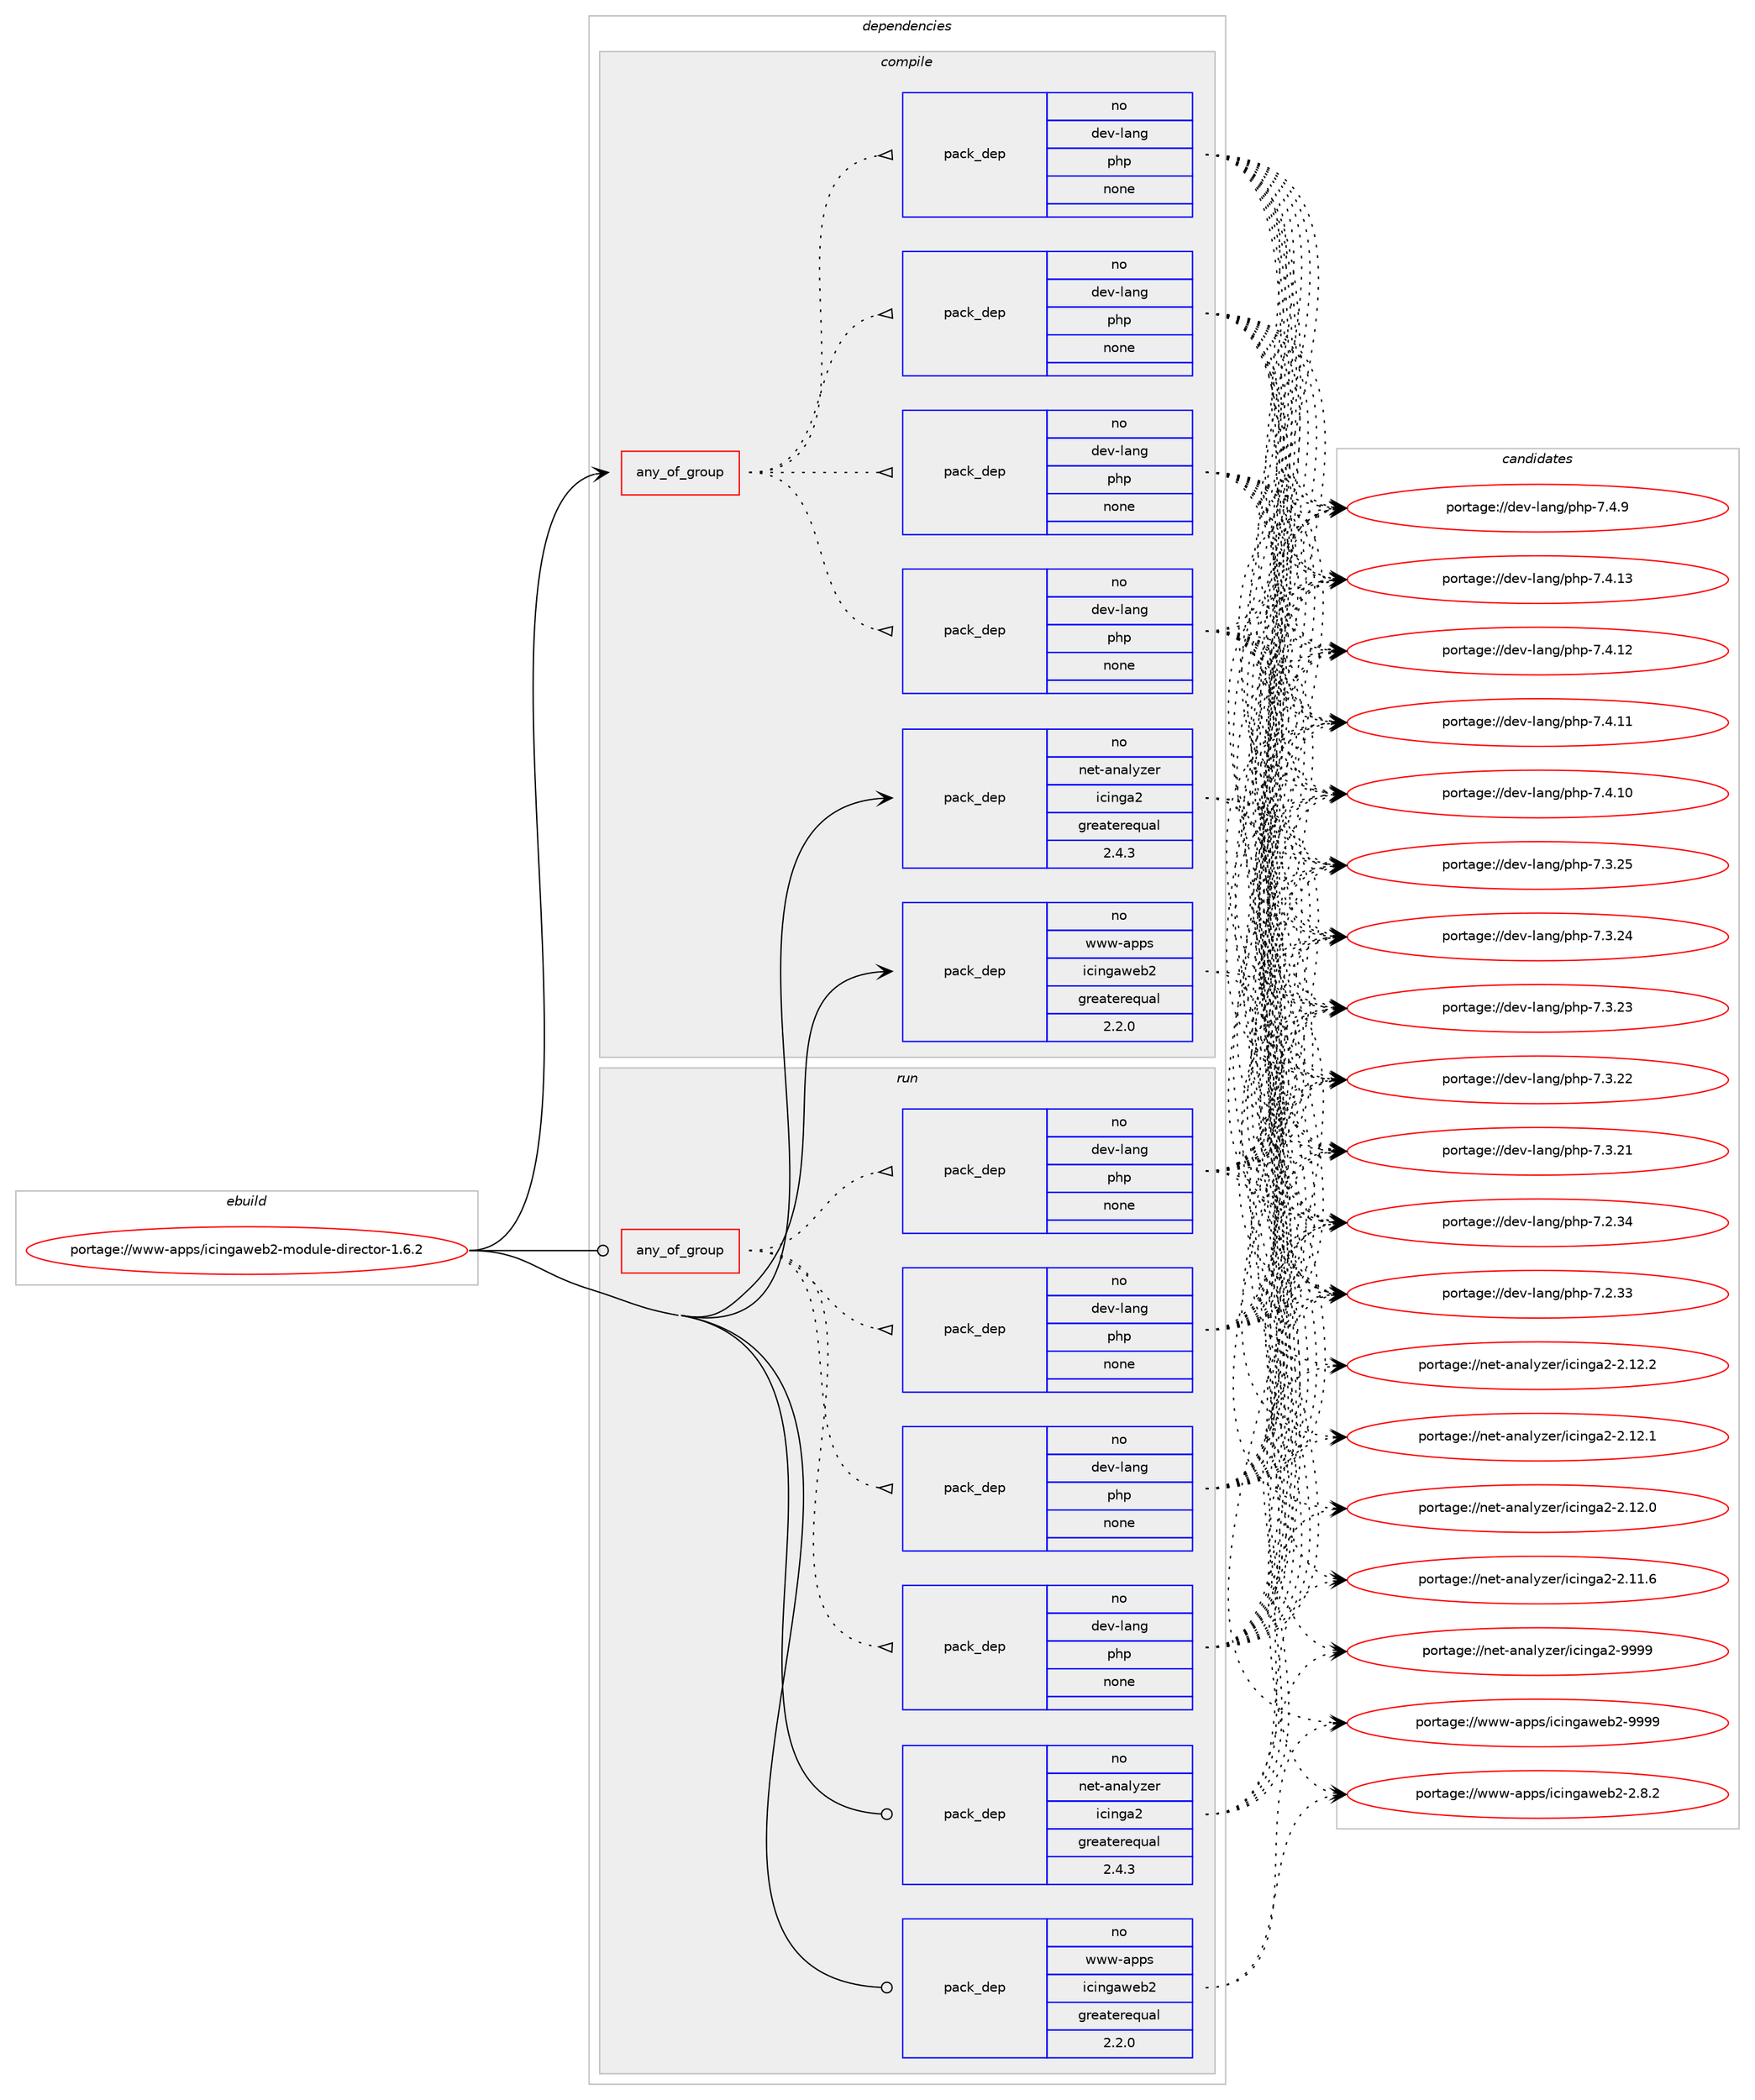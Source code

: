 digraph prolog {

# *************
# Graph options
# *************

newrank=true;
concentrate=true;
compound=true;
graph [rankdir=LR,fontname=Helvetica,fontsize=10,ranksep=1.5];#, ranksep=2.5, nodesep=0.2];
edge  [arrowhead=vee];
node  [fontname=Helvetica,fontsize=10];

# **********
# The ebuild
# **********

subgraph cluster_leftcol {
color=gray;
rank=same;
label=<<i>ebuild</i>>;
id [label="portage://www-apps/icingaweb2-module-director-1.6.2", color=red, width=4, href="../www-apps/icingaweb2-module-director-1.6.2.svg"];
}

# ****************
# The dependencies
# ****************

subgraph cluster_midcol {
color=gray;
label=<<i>dependencies</i>>;
subgraph cluster_compile {
fillcolor="#eeeeee";
style=filled;
label=<<i>compile</i>>;
subgraph any12 {
dependency1301 [label=<<TABLE BORDER="0" CELLBORDER="1" CELLSPACING="0" CELLPADDING="4"><TR><TD CELLPADDING="10">any_of_group</TD></TR></TABLE>>, shape=none, color=red];subgraph pack1171 {
dependency1302 [label=<<TABLE BORDER="0" CELLBORDER="1" CELLSPACING="0" CELLPADDING="4" WIDTH="220"><TR><TD ROWSPAN="6" CELLPADDING="30">pack_dep</TD></TR><TR><TD WIDTH="110">no</TD></TR><TR><TD>dev-lang</TD></TR><TR><TD>php</TD></TR><TR><TD>none</TD></TR><TR><TD></TD></TR></TABLE>>, shape=none, color=blue];
}
dependency1301:e -> dependency1302:w [weight=20,style="dotted",arrowhead="oinv"];
subgraph pack1172 {
dependency1303 [label=<<TABLE BORDER="0" CELLBORDER="1" CELLSPACING="0" CELLPADDING="4" WIDTH="220"><TR><TD ROWSPAN="6" CELLPADDING="30">pack_dep</TD></TR><TR><TD WIDTH="110">no</TD></TR><TR><TD>dev-lang</TD></TR><TR><TD>php</TD></TR><TR><TD>none</TD></TR><TR><TD></TD></TR></TABLE>>, shape=none, color=blue];
}
dependency1301:e -> dependency1303:w [weight=20,style="dotted",arrowhead="oinv"];
subgraph pack1173 {
dependency1304 [label=<<TABLE BORDER="0" CELLBORDER="1" CELLSPACING="0" CELLPADDING="4" WIDTH="220"><TR><TD ROWSPAN="6" CELLPADDING="30">pack_dep</TD></TR><TR><TD WIDTH="110">no</TD></TR><TR><TD>dev-lang</TD></TR><TR><TD>php</TD></TR><TR><TD>none</TD></TR><TR><TD></TD></TR></TABLE>>, shape=none, color=blue];
}
dependency1301:e -> dependency1304:w [weight=20,style="dotted",arrowhead="oinv"];
subgraph pack1174 {
dependency1305 [label=<<TABLE BORDER="0" CELLBORDER="1" CELLSPACING="0" CELLPADDING="4" WIDTH="220"><TR><TD ROWSPAN="6" CELLPADDING="30">pack_dep</TD></TR><TR><TD WIDTH="110">no</TD></TR><TR><TD>dev-lang</TD></TR><TR><TD>php</TD></TR><TR><TD>none</TD></TR><TR><TD></TD></TR></TABLE>>, shape=none, color=blue];
}
dependency1301:e -> dependency1305:w [weight=20,style="dotted",arrowhead="oinv"];
}
id:e -> dependency1301:w [weight=20,style="solid",arrowhead="vee"];
subgraph pack1175 {
dependency1306 [label=<<TABLE BORDER="0" CELLBORDER="1" CELLSPACING="0" CELLPADDING="4" WIDTH="220"><TR><TD ROWSPAN="6" CELLPADDING="30">pack_dep</TD></TR><TR><TD WIDTH="110">no</TD></TR><TR><TD>net-analyzer</TD></TR><TR><TD>icinga2</TD></TR><TR><TD>greaterequal</TD></TR><TR><TD>2.4.3</TD></TR></TABLE>>, shape=none, color=blue];
}
id:e -> dependency1306:w [weight=20,style="solid",arrowhead="vee"];
subgraph pack1176 {
dependency1307 [label=<<TABLE BORDER="0" CELLBORDER="1" CELLSPACING="0" CELLPADDING="4" WIDTH="220"><TR><TD ROWSPAN="6" CELLPADDING="30">pack_dep</TD></TR><TR><TD WIDTH="110">no</TD></TR><TR><TD>www-apps</TD></TR><TR><TD>icingaweb2</TD></TR><TR><TD>greaterequal</TD></TR><TR><TD>2.2.0</TD></TR></TABLE>>, shape=none, color=blue];
}
id:e -> dependency1307:w [weight=20,style="solid",arrowhead="vee"];
}
subgraph cluster_compileandrun {
fillcolor="#eeeeee";
style=filled;
label=<<i>compile and run</i>>;
}
subgraph cluster_run {
fillcolor="#eeeeee";
style=filled;
label=<<i>run</i>>;
subgraph any13 {
dependency1308 [label=<<TABLE BORDER="0" CELLBORDER="1" CELLSPACING="0" CELLPADDING="4"><TR><TD CELLPADDING="10">any_of_group</TD></TR></TABLE>>, shape=none, color=red];subgraph pack1177 {
dependency1309 [label=<<TABLE BORDER="0" CELLBORDER="1" CELLSPACING="0" CELLPADDING="4" WIDTH="220"><TR><TD ROWSPAN="6" CELLPADDING="30">pack_dep</TD></TR><TR><TD WIDTH="110">no</TD></TR><TR><TD>dev-lang</TD></TR><TR><TD>php</TD></TR><TR><TD>none</TD></TR><TR><TD></TD></TR></TABLE>>, shape=none, color=blue];
}
dependency1308:e -> dependency1309:w [weight=20,style="dotted",arrowhead="oinv"];
subgraph pack1178 {
dependency1310 [label=<<TABLE BORDER="0" CELLBORDER="1" CELLSPACING="0" CELLPADDING="4" WIDTH="220"><TR><TD ROWSPAN="6" CELLPADDING="30">pack_dep</TD></TR><TR><TD WIDTH="110">no</TD></TR><TR><TD>dev-lang</TD></TR><TR><TD>php</TD></TR><TR><TD>none</TD></TR><TR><TD></TD></TR></TABLE>>, shape=none, color=blue];
}
dependency1308:e -> dependency1310:w [weight=20,style="dotted",arrowhead="oinv"];
subgraph pack1179 {
dependency1311 [label=<<TABLE BORDER="0" CELLBORDER="1" CELLSPACING="0" CELLPADDING="4" WIDTH="220"><TR><TD ROWSPAN="6" CELLPADDING="30">pack_dep</TD></TR><TR><TD WIDTH="110">no</TD></TR><TR><TD>dev-lang</TD></TR><TR><TD>php</TD></TR><TR><TD>none</TD></TR><TR><TD></TD></TR></TABLE>>, shape=none, color=blue];
}
dependency1308:e -> dependency1311:w [weight=20,style="dotted",arrowhead="oinv"];
subgraph pack1180 {
dependency1312 [label=<<TABLE BORDER="0" CELLBORDER="1" CELLSPACING="0" CELLPADDING="4" WIDTH="220"><TR><TD ROWSPAN="6" CELLPADDING="30">pack_dep</TD></TR><TR><TD WIDTH="110">no</TD></TR><TR><TD>dev-lang</TD></TR><TR><TD>php</TD></TR><TR><TD>none</TD></TR><TR><TD></TD></TR></TABLE>>, shape=none, color=blue];
}
dependency1308:e -> dependency1312:w [weight=20,style="dotted",arrowhead="oinv"];
}
id:e -> dependency1308:w [weight=20,style="solid",arrowhead="odot"];
subgraph pack1181 {
dependency1313 [label=<<TABLE BORDER="0" CELLBORDER="1" CELLSPACING="0" CELLPADDING="4" WIDTH="220"><TR><TD ROWSPAN="6" CELLPADDING="30">pack_dep</TD></TR><TR><TD WIDTH="110">no</TD></TR><TR><TD>net-analyzer</TD></TR><TR><TD>icinga2</TD></TR><TR><TD>greaterequal</TD></TR><TR><TD>2.4.3</TD></TR></TABLE>>, shape=none, color=blue];
}
id:e -> dependency1313:w [weight=20,style="solid",arrowhead="odot"];
subgraph pack1182 {
dependency1314 [label=<<TABLE BORDER="0" CELLBORDER="1" CELLSPACING="0" CELLPADDING="4" WIDTH="220"><TR><TD ROWSPAN="6" CELLPADDING="30">pack_dep</TD></TR><TR><TD WIDTH="110">no</TD></TR><TR><TD>www-apps</TD></TR><TR><TD>icingaweb2</TD></TR><TR><TD>greaterequal</TD></TR><TR><TD>2.2.0</TD></TR></TABLE>>, shape=none, color=blue];
}
id:e -> dependency1314:w [weight=20,style="solid",arrowhead="odot"];
}
}

# **************
# The candidates
# **************

subgraph cluster_choices {
rank=same;
color=gray;
label=<<i>candidates</i>>;

subgraph choice1171 {
color=black;
nodesep=1;
choice100101118451089711010347112104112455546524657 [label="portage://dev-lang/php-7.4.9", color=red, width=4,href="../dev-lang/php-7.4.9.svg"];
choice10010111845108971101034711210411245554652464951 [label="portage://dev-lang/php-7.4.13", color=red, width=4,href="../dev-lang/php-7.4.13.svg"];
choice10010111845108971101034711210411245554652464950 [label="portage://dev-lang/php-7.4.12", color=red, width=4,href="../dev-lang/php-7.4.12.svg"];
choice10010111845108971101034711210411245554652464949 [label="portage://dev-lang/php-7.4.11", color=red, width=4,href="../dev-lang/php-7.4.11.svg"];
choice10010111845108971101034711210411245554652464948 [label="portage://dev-lang/php-7.4.10", color=red, width=4,href="../dev-lang/php-7.4.10.svg"];
choice10010111845108971101034711210411245554651465053 [label="portage://dev-lang/php-7.3.25", color=red, width=4,href="../dev-lang/php-7.3.25.svg"];
choice10010111845108971101034711210411245554651465052 [label="portage://dev-lang/php-7.3.24", color=red, width=4,href="../dev-lang/php-7.3.24.svg"];
choice10010111845108971101034711210411245554651465051 [label="portage://dev-lang/php-7.3.23", color=red, width=4,href="../dev-lang/php-7.3.23.svg"];
choice10010111845108971101034711210411245554651465050 [label="portage://dev-lang/php-7.3.22", color=red, width=4,href="../dev-lang/php-7.3.22.svg"];
choice10010111845108971101034711210411245554651465049 [label="portage://dev-lang/php-7.3.21", color=red, width=4,href="../dev-lang/php-7.3.21.svg"];
choice10010111845108971101034711210411245554650465152 [label="portage://dev-lang/php-7.2.34", color=red, width=4,href="../dev-lang/php-7.2.34.svg"];
choice10010111845108971101034711210411245554650465151 [label="portage://dev-lang/php-7.2.33", color=red, width=4,href="../dev-lang/php-7.2.33.svg"];
dependency1302:e -> choice100101118451089711010347112104112455546524657:w [style=dotted,weight="100"];
dependency1302:e -> choice10010111845108971101034711210411245554652464951:w [style=dotted,weight="100"];
dependency1302:e -> choice10010111845108971101034711210411245554652464950:w [style=dotted,weight="100"];
dependency1302:e -> choice10010111845108971101034711210411245554652464949:w [style=dotted,weight="100"];
dependency1302:e -> choice10010111845108971101034711210411245554652464948:w [style=dotted,weight="100"];
dependency1302:e -> choice10010111845108971101034711210411245554651465053:w [style=dotted,weight="100"];
dependency1302:e -> choice10010111845108971101034711210411245554651465052:w [style=dotted,weight="100"];
dependency1302:e -> choice10010111845108971101034711210411245554651465051:w [style=dotted,weight="100"];
dependency1302:e -> choice10010111845108971101034711210411245554651465050:w [style=dotted,weight="100"];
dependency1302:e -> choice10010111845108971101034711210411245554651465049:w [style=dotted,weight="100"];
dependency1302:e -> choice10010111845108971101034711210411245554650465152:w [style=dotted,weight="100"];
dependency1302:e -> choice10010111845108971101034711210411245554650465151:w [style=dotted,weight="100"];
}
subgraph choice1172 {
color=black;
nodesep=1;
choice100101118451089711010347112104112455546524657 [label="portage://dev-lang/php-7.4.9", color=red, width=4,href="../dev-lang/php-7.4.9.svg"];
choice10010111845108971101034711210411245554652464951 [label="portage://dev-lang/php-7.4.13", color=red, width=4,href="../dev-lang/php-7.4.13.svg"];
choice10010111845108971101034711210411245554652464950 [label="portage://dev-lang/php-7.4.12", color=red, width=4,href="../dev-lang/php-7.4.12.svg"];
choice10010111845108971101034711210411245554652464949 [label="portage://dev-lang/php-7.4.11", color=red, width=4,href="../dev-lang/php-7.4.11.svg"];
choice10010111845108971101034711210411245554652464948 [label="portage://dev-lang/php-7.4.10", color=red, width=4,href="../dev-lang/php-7.4.10.svg"];
choice10010111845108971101034711210411245554651465053 [label="portage://dev-lang/php-7.3.25", color=red, width=4,href="../dev-lang/php-7.3.25.svg"];
choice10010111845108971101034711210411245554651465052 [label="portage://dev-lang/php-7.3.24", color=red, width=4,href="../dev-lang/php-7.3.24.svg"];
choice10010111845108971101034711210411245554651465051 [label="portage://dev-lang/php-7.3.23", color=red, width=4,href="../dev-lang/php-7.3.23.svg"];
choice10010111845108971101034711210411245554651465050 [label="portage://dev-lang/php-7.3.22", color=red, width=4,href="../dev-lang/php-7.3.22.svg"];
choice10010111845108971101034711210411245554651465049 [label="portage://dev-lang/php-7.3.21", color=red, width=4,href="../dev-lang/php-7.3.21.svg"];
choice10010111845108971101034711210411245554650465152 [label="portage://dev-lang/php-7.2.34", color=red, width=4,href="../dev-lang/php-7.2.34.svg"];
choice10010111845108971101034711210411245554650465151 [label="portage://dev-lang/php-7.2.33", color=red, width=4,href="../dev-lang/php-7.2.33.svg"];
dependency1303:e -> choice100101118451089711010347112104112455546524657:w [style=dotted,weight="100"];
dependency1303:e -> choice10010111845108971101034711210411245554652464951:w [style=dotted,weight="100"];
dependency1303:e -> choice10010111845108971101034711210411245554652464950:w [style=dotted,weight="100"];
dependency1303:e -> choice10010111845108971101034711210411245554652464949:w [style=dotted,weight="100"];
dependency1303:e -> choice10010111845108971101034711210411245554652464948:w [style=dotted,weight="100"];
dependency1303:e -> choice10010111845108971101034711210411245554651465053:w [style=dotted,weight="100"];
dependency1303:e -> choice10010111845108971101034711210411245554651465052:w [style=dotted,weight="100"];
dependency1303:e -> choice10010111845108971101034711210411245554651465051:w [style=dotted,weight="100"];
dependency1303:e -> choice10010111845108971101034711210411245554651465050:w [style=dotted,weight="100"];
dependency1303:e -> choice10010111845108971101034711210411245554651465049:w [style=dotted,weight="100"];
dependency1303:e -> choice10010111845108971101034711210411245554650465152:w [style=dotted,weight="100"];
dependency1303:e -> choice10010111845108971101034711210411245554650465151:w [style=dotted,weight="100"];
}
subgraph choice1173 {
color=black;
nodesep=1;
choice100101118451089711010347112104112455546524657 [label="portage://dev-lang/php-7.4.9", color=red, width=4,href="../dev-lang/php-7.4.9.svg"];
choice10010111845108971101034711210411245554652464951 [label="portage://dev-lang/php-7.4.13", color=red, width=4,href="../dev-lang/php-7.4.13.svg"];
choice10010111845108971101034711210411245554652464950 [label="portage://dev-lang/php-7.4.12", color=red, width=4,href="../dev-lang/php-7.4.12.svg"];
choice10010111845108971101034711210411245554652464949 [label="portage://dev-lang/php-7.4.11", color=red, width=4,href="../dev-lang/php-7.4.11.svg"];
choice10010111845108971101034711210411245554652464948 [label="portage://dev-lang/php-7.4.10", color=red, width=4,href="../dev-lang/php-7.4.10.svg"];
choice10010111845108971101034711210411245554651465053 [label="portage://dev-lang/php-7.3.25", color=red, width=4,href="../dev-lang/php-7.3.25.svg"];
choice10010111845108971101034711210411245554651465052 [label="portage://dev-lang/php-7.3.24", color=red, width=4,href="../dev-lang/php-7.3.24.svg"];
choice10010111845108971101034711210411245554651465051 [label="portage://dev-lang/php-7.3.23", color=red, width=4,href="../dev-lang/php-7.3.23.svg"];
choice10010111845108971101034711210411245554651465050 [label="portage://dev-lang/php-7.3.22", color=red, width=4,href="../dev-lang/php-7.3.22.svg"];
choice10010111845108971101034711210411245554651465049 [label="portage://dev-lang/php-7.3.21", color=red, width=4,href="../dev-lang/php-7.3.21.svg"];
choice10010111845108971101034711210411245554650465152 [label="portage://dev-lang/php-7.2.34", color=red, width=4,href="../dev-lang/php-7.2.34.svg"];
choice10010111845108971101034711210411245554650465151 [label="portage://dev-lang/php-7.2.33", color=red, width=4,href="../dev-lang/php-7.2.33.svg"];
dependency1304:e -> choice100101118451089711010347112104112455546524657:w [style=dotted,weight="100"];
dependency1304:e -> choice10010111845108971101034711210411245554652464951:w [style=dotted,weight="100"];
dependency1304:e -> choice10010111845108971101034711210411245554652464950:w [style=dotted,weight="100"];
dependency1304:e -> choice10010111845108971101034711210411245554652464949:w [style=dotted,weight="100"];
dependency1304:e -> choice10010111845108971101034711210411245554652464948:w [style=dotted,weight="100"];
dependency1304:e -> choice10010111845108971101034711210411245554651465053:w [style=dotted,weight="100"];
dependency1304:e -> choice10010111845108971101034711210411245554651465052:w [style=dotted,weight="100"];
dependency1304:e -> choice10010111845108971101034711210411245554651465051:w [style=dotted,weight="100"];
dependency1304:e -> choice10010111845108971101034711210411245554651465050:w [style=dotted,weight="100"];
dependency1304:e -> choice10010111845108971101034711210411245554651465049:w [style=dotted,weight="100"];
dependency1304:e -> choice10010111845108971101034711210411245554650465152:w [style=dotted,weight="100"];
dependency1304:e -> choice10010111845108971101034711210411245554650465151:w [style=dotted,weight="100"];
}
subgraph choice1174 {
color=black;
nodesep=1;
choice100101118451089711010347112104112455546524657 [label="portage://dev-lang/php-7.4.9", color=red, width=4,href="../dev-lang/php-7.4.9.svg"];
choice10010111845108971101034711210411245554652464951 [label="portage://dev-lang/php-7.4.13", color=red, width=4,href="../dev-lang/php-7.4.13.svg"];
choice10010111845108971101034711210411245554652464950 [label="portage://dev-lang/php-7.4.12", color=red, width=4,href="../dev-lang/php-7.4.12.svg"];
choice10010111845108971101034711210411245554652464949 [label="portage://dev-lang/php-7.4.11", color=red, width=4,href="../dev-lang/php-7.4.11.svg"];
choice10010111845108971101034711210411245554652464948 [label="portage://dev-lang/php-7.4.10", color=red, width=4,href="../dev-lang/php-7.4.10.svg"];
choice10010111845108971101034711210411245554651465053 [label="portage://dev-lang/php-7.3.25", color=red, width=4,href="../dev-lang/php-7.3.25.svg"];
choice10010111845108971101034711210411245554651465052 [label="portage://dev-lang/php-7.3.24", color=red, width=4,href="../dev-lang/php-7.3.24.svg"];
choice10010111845108971101034711210411245554651465051 [label="portage://dev-lang/php-7.3.23", color=red, width=4,href="../dev-lang/php-7.3.23.svg"];
choice10010111845108971101034711210411245554651465050 [label="portage://dev-lang/php-7.3.22", color=red, width=4,href="../dev-lang/php-7.3.22.svg"];
choice10010111845108971101034711210411245554651465049 [label="portage://dev-lang/php-7.3.21", color=red, width=4,href="../dev-lang/php-7.3.21.svg"];
choice10010111845108971101034711210411245554650465152 [label="portage://dev-lang/php-7.2.34", color=red, width=4,href="../dev-lang/php-7.2.34.svg"];
choice10010111845108971101034711210411245554650465151 [label="portage://dev-lang/php-7.2.33", color=red, width=4,href="../dev-lang/php-7.2.33.svg"];
dependency1305:e -> choice100101118451089711010347112104112455546524657:w [style=dotted,weight="100"];
dependency1305:e -> choice10010111845108971101034711210411245554652464951:w [style=dotted,weight="100"];
dependency1305:e -> choice10010111845108971101034711210411245554652464950:w [style=dotted,weight="100"];
dependency1305:e -> choice10010111845108971101034711210411245554652464949:w [style=dotted,weight="100"];
dependency1305:e -> choice10010111845108971101034711210411245554652464948:w [style=dotted,weight="100"];
dependency1305:e -> choice10010111845108971101034711210411245554651465053:w [style=dotted,weight="100"];
dependency1305:e -> choice10010111845108971101034711210411245554651465052:w [style=dotted,weight="100"];
dependency1305:e -> choice10010111845108971101034711210411245554651465051:w [style=dotted,weight="100"];
dependency1305:e -> choice10010111845108971101034711210411245554651465050:w [style=dotted,weight="100"];
dependency1305:e -> choice10010111845108971101034711210411245554651465049:w [style=dotted,weight="100"];
dependency1305:e -> choice10010111845108971101034711210411245554650465152:w [style=dotted,weight="100"];
dependency1305:e -> choice10010111845108971101034711210411245554650465151:w [style=dotted,weight="100"];
}
subgraph choice1175 {
color=black;
nodesep=1;
choice110101116459711097108121122101114471059910511010397504557575757 [label="portage://net-analyzer/icinga2-9999", color=red, width=4,href="../net-analyzer/icinga2-9999.svg"];
choice1101011164597110971081211221011144710599105110103975045504649504650 [label="portage://net-analyzer/icinga2-2.12.2", color=red, width=4,href="../net-analyzer/icinga2-2.12.2.svg"];
choice1101011164597110971081211221011144710599105110103975045504649504649 [label="portage://net-analyzer/icinga2-2.12.1", color=red, width=4,href="../net-analyzer/icinga2-2.12.1.svg"];
choice1101011164597110971081211221011144710599105110103975045504649504648 [label="portage://net-analyzer/icinga2-2.12.0", color=red, width=4,href="../net-analyzer/icinga2-2.12.0.svg"];
choice1101011164597110971081211221011144710599105110103975045504649494654 [label="portage://net-analyzer/icinga2-2.11.6", color=red, width=4,href="../net-analyzer/icinga2-2.11.6.svg"];
dependency1306:e -> choice110101116459711097108121122101114471059910511010397504557575757:w [style=dotted,weight="100"];
dependency1306:e -> choice1101011164597110971081211221011144710599105110103975045504649504650:w [style=dotted,weight="100"];
dependency1306:e -> choice1101011164597110971081211221011144710599105110103975045504649504649:w [style=dotted,weight="100"];
dependency1306:e -> choice1101011164597110971081211221011144710599105110103975045504649504648:w [style=dotted,weight="100"];
dependency1306:e -> choice1101011164597110971081211221011144710599105110103975045504649494654:w [style=dotted,weight="100"];
}
subgraph choice1176 {
color=black;
nodesep=1;
choice119119119459711211211547105991051101039711910198504557575757 [label="portage://www-apps/icingaweb2-9999", color=red, width=4,href="../www-apps/icingaweb2-9999.svg"];
choice11911911945971121121154710599105110103971191019850455046564650 [label="portage://www-apps/icingaweb2-2.8.2", color=red, width=4,href="../www-apps/icingaweb2-2.8.2.svg"];
dependency1307:e -> choice119119119459711211211547105991051101039711910198504557575757:w [style=dotted,weight="100"];
dependency1307:e -> choice11911911945971121121154710599105110103971191019850455046564650:w [style=dotted,weight="100"];
}
subgraph choice1177 {
color=black;
nodesep=1;
choice100101118451089711010347112104112455546524657 [label="portage://dev-lang/php-7.4.9", color=red, width=4,href="../dev-lang/php-7.4.9.svg"];
choice10010111845108971101034711210411245554652464951 [label="portage://dev-lang/php-7.4.13", color=red, width=4,href="../dev-lang/php-7.4.13.svg"];
choice10010111845108971101034711210411245554652464950 [label="portage://dev-lang/php-7.4.12", color=red, width=4,href="../dev-lang/php-7.4.12.svg"];
choice10010111845108971101034711210411245554652464949 [label="portage://dev-lang/php-7.4.11", color=red, width=4,href="../dev-lang/php-7.4.11.svg"];
choice10010111845108971101034711210411245554652464948 [label="portage://dev-lang/php-7.4.10", color=red, width=4,href="../dev-lang/php-7.4.10.svg"];
choice10010111845108971101034711210411245554651465053 [label="portage://dev-lang/php-7.3.25", color=red, width=4,href="../dev-lang/php-7.3.25.svg"];
choice10010111845108971101034711210411245554651465052 [label="portage://dev-lang/php-7.3.24", color=red, width=4,href="../dev-lang/php-7.3.24.svg"];
choice10010111845108971101034711210411245554651465051 [label="portage://dev-lang/php-7.3.23", color=red, width=4,href="../dev-lang/php-7.3.23.svg"];
choice10010111845108971101034711210411245554651465050 [label="portage://dev-lang/php-7.3.22", color=red, width=4,href="../dev-lang/php-7.3.22.svg"];
choice10010111845108971101034711210411245554651465049 [label="portage://dev-lang/php-7.3.21", color=red, width=4,href="../dev-lang/php-7.3.21.svg"];
choice10010111845108971101034711210411245554650465152 [label="portage://dev-lang/php-7.2.34", color=red, width=4,href="../dev-lang/php-7.2.34.svg"];
choice10010111845108971101034711210411245554650465151 [label="portage://dev-lang/php-7.2.33", color=red, width=4,href="../dev-lang/php-7.2.33.svg"];
dependency1309:e -> choice100101118451089711010347112104112455546524657:w [style=dotted,weight="100"];
dependency1309:e -> choice10010111845108971101034711210411245554652464951:w [style=dotted,weight="100"];
dependency1309:e -> choice10010111845108971101034711210411245554652464950:w [style=dotted,weight="100"];
dependency1309:e -> choice10010111845108971101034711210411245554652464949:w [style=dotted,weight="100"];
dependency1309:e -> choice10010111845108971101034711210411245554652464948:w [style=dotted,weight="100"];
dependency1309:e -> choice10010111845108971101034711210411245554651465053:w [style=dotted,weight="100"];
dependency1309:e -> choice10010111845108971101034711210411245554651465052:w [style=dotted,weight="100"];
dependency1309:e -> choice10010111845108971101034711210411245554651465051:w [style=dotted,weight="100"];
dependency1309:e -> choice10010111845108971101034711210411245554651465050:w [style=dotted,weight="100"];
dependency1309:e -> choice10010111845108971101034711210411245554651465049:w [style=dotted,weight="100"];
dependency1309:e -> choice10010111845108971101034711210411245554650465152:w [style=dotted,weight="100"];
dependency1309:e -> choice10010111845108971101034711210411245554650465151:w [style=dotted,weight="100"];
}
subgraph choice1178 {
color=black;
nodesep=1;
choice100101118451089711010347112104112455546524657 [label="portage://dev-lang/php-7.4.9", color=red, width=4,href="../dev-lang/php-7.4.9.svg"];
choice10010111845108971101034711210411245554652464951 [label="portage://dev-lang/php-7.4.13", color=red, width=4,href="../dev-lang/php-7.4.13.svg"];
choice10010111845108971101034711210411245554652464950 [label="portage://dev-lang/php-7.4.12", color=red, width=4,href="../dev-lang/php-7.4.12.svg"];
choice10010111845108971101034711210411245554652464949 [label="portage://dev-lang/php-7.4.11", color=red, width=4,href="../dev-lang/php-7.4.11.svg"];
choice10010111845108971101034711210411245554652464948 [label="portage://dev-lang/php-7.4.10", color=red, width=4,href="../dev-lang/php-7.4.10.svg"];
choice10010111845108971101034711210411245554651465053 [label="portage://dev-lang/php-7.3.25", color=red, width=4,href="../dev-lang/php-7.3.25.svg"];
choice10010111845108971101034711210411245554651465052 [label="portage://dev-lang/php-7.3.24", color=red, width=4,href="../dev-lang/php-7.3.24.svg"];
choice10010111845108971101034711210411245554651465051 [label="portage://dev-lang/php-7.3.23", color=red, width=4,href="../dev-lang/php-7.3.23.svg"];
choice10010111845108971101034711210411245554651465050 [label="portage://dev-lang/php-7.3.22", color=red, width=4,href="../dev-lang/php-7.3.22.svg"];
choice10010111845108971101034711210411245554651465049 [label="portage://dev-lang/php-7.3.21", color=red, width=4,href="../dev-lang/php-7.3.21.svg"];
choice10010111845108971101034711210411245554650465152 [label="portage://dev-lang/php-7.2.34", color=red, width=4,href="../dev-lang/php-7.2.34.svg"];
choice10010111845108971101034711210411245554650465151 [label="portage://dev-lang/php-7.2.33", color=red, width=4,href="../dev-lang/php-7.2.33.svg"];
dependency1310:e -> choice100101118451089711010347112104112455546524657:w [style=dotted,weight="100"];
dependency1310:e -> choice10010111845108971101034711210411245554652464951:w [style=dotted,weight="100"];
dependency1310:e -> choice10010111845108971101034711210411245554652464950:w [style=dotted,weight="100"];
dependency1310:e -> choice10010111845108971101034711210411245554652464949:w [style=dotted,weight="100"];
dependency1310:e -> choice10010111845108971101034711210411245554652464948:w [style=dotted,weight="100"];
dependency1310:e -> choice10010111845108971101034711210411245554651465053:w [style=dotted,weight="100"];
dependency1310:e -> choice10010111845108971101034711210411245554651465052:w [style=dotted,weight="100"];
dependency1310:e -> choice10010111845108971101034711210411245554651465051:w [style=dotted,weight="100"];
dependency1310:e -> choice10010111845108971101034711210411245554651465050:w [style=dotted,weight="100"];
dependency1310:e -> choice10010111845108971101034711210411245554651465049:w [style=dotted,weight="100"];
dependency1310:e -> choice10010111845108971101034711210411245554650465152:w [style=dotted,weight="100"];
dependency1310:e -> choice10010111845108971101034711210411245554650465151:w [style=dotted,weight="100"];
}
subgraph choice1179 {
color=black;
nodesep=1;
choice100101118451089711010347112104112455546524657 [label="portage://dev-lang/php-7.4.9", color=red, width=4,href="../dev-lang/php-7.4.9.svg"];
choice10010111845108971101034711210411245554652464951 [label="portage://dev-lang/php-7.4.13", color=red, width=4,href="../dev-lang/php-7.4.13.svg"];
choice10010111845108971101034711210411245554652464950 [label="portage://dev-lang/php-7.4.12", color=red, width=4,href="../dev-lang/php-7.4.12.svg"];
choice10010111845108971101034711210411245554652464949 [label="portage://dev-lang/php-7.4.11", color=red, width=4,href="../dev-lang/php-7.4.11.svg"];
choice10010111845108971101034711210411245554652464948 [label="portage://dev-lang/php-7.4.10", color=red, width=4,href="../dev-lang/php-7.4.10.svg"];
choice10010111845108971101034711210411245554651465053 [label="portage://dev-lang/php-7.3.25", color=red, width=4,href="../dev-lang/php-7.3.25.svg"];
choice10010111845108971101034711210411245554651465052 [label="portage://dev-lang/php-7.3.24", color=red, width=4,href="../dev-lang/php-7.3.24.svg"];
choice10010111845108971101034711210411245554651465051 [label="portage://dev-lang/php-7.3.23", color=red, width=4,href="../dev-lang/php-7.3.23.svg"];
choice10010111845108971101034711210411245554651465050 [label="portage://dev-lang/php-7.3.22", color=red, width=4,href="../dev-lang/php-7.3.22.svg"];
choice10010111845108971101034711210411245554651465049 [label="portage://dev-lang/php-7.3.21", color=red, width=4,href="../dev-lang/php-7.3.21.svg"];
choice10010111845108971101034711210411245554650465152 [label="portage://dev-lang/php-7.2.34", color=red, width=4,href="../dev-lang/php-7.2.34.svg"];
choice10010111845108971101034711210411245554650465151 [label="portage://dev-lang/php-7.2.33", color=red, width=4,href="../dev-lang/php-7.2.33.svg"];
dependency1311:e -> choice100101118451089711010347112104112455546524657:w [style=dotted,weight="100"];
dependency1311:e -> choice10010111845108971101034711210411245554652464951:w [style=dotted,weight="100"];
dependency1311:e -> choice10010111845108971101034711210411245554652464950:w [style=dotted,weight="100"];
dependency1311:e -> choice10010111845108971101034711210411245554652464949:w [style=dotted,weight="100"];
dependency1311:e -> choice10010111845108971101034711210411245554652464948:w [style=dotted,weight="100"];
dependency1311:e -> choice10010111845108971101034711210411245554651465053:w [style=dotted,weight="100"];
dependency1311:e -> choice10010111845108971101034711210411245554651465052:w [style=dotted,weight="100"];
dependency1311:e -> choice10010111845108971101034711210411245554651465051:w [style=dotted,weight="100"];
dependency1311:e -> choice10010111845108971101034711210411245554651465050:w [style=dotted,weight="100"];
dependency1311:e -> choice10010111845108971101034711210411245554651465049:w [style=dotted,weight="100"];
dependency1311:e -> choice10010111845108971101034711210411245554650465152:w [style=dotted,weight="100"];
dependency1311:e -> choice10010111845108971101034711210411245554650465151:w [style=dotted,weight="100"];
}
subgraph choice1180 {
color=black;
nodesep=1;
choice100101118451089711010347112104112455546524657 [label="portage://dev-lang/php-7.4.9", color=red, width=4,href="../dev-lang/php-7.4.9.svg"];
choice10010111845108971101034711210411245554652464951 [label="portage://dev-lang/php-7.4.13", color=red, width=4,href="../dev-lang/php-7.4.13.svg"];
choice10010111845108971101034711210411245554652464950 [label="portage://dev-lang/php-7.4.12", color=red, width=4,href="../dev-lang/php-7.4.12.svg"];
choice10010111845108971101034711210411245554652464949 [label="portage://dev-lang/php-7.4.11", color=red, width=4,href="../dev-lang/php-7.4.11.svg"];
choice10010111845108971101034711210411245554652464948 [label="portage://dev-lang/php-7.4.10", color=red, width=4,href="../dev-lang/php-7.4.10.svg"];
choice10010111845108971101034711210411245554651465053 [label="portage://dev-lang/php-7.3.25", color=red, width=4,href="../dev-lang/php-7.3.25.svg"];
choice10010111845108971101034711210411245554651465052 [label="portage://dev-lang/php-7.3.24", color=red, width=4,href="../dev-lang/php-7.3.24.svg"];
choice10010111845108971101034711210411245554651465051 [label="portage://dev-lang/php-7.3.23", color=red, width=4,href="../dev-lang/php-7.3.23.svg"];
choice10010111845108971101034711210411245554651465050 [label="portage://dev-lang/php-7.3.22", color=red, width=4,href="../dev-lang/php-7.3.22.svg"];
choice10010111845108971101034711210411245554651465049 [label="portage://dev-lang/php-7.3.21", color=red, width=4,href="../dev-lang/php-7.3.21.svg"];
choice10010111845108971101034711210411245554650465152 [label="portage://dev-lang/php-7.2.34", color=red, width=4,href="../dev-lang/php-7.2.34.svg"];
choice10010111845108971101034711210411245554650465151 [label="portage://dev-lang/php-7.2.33", color=red, width=4,href="../dev-lang/php-7.2.33.svg"];
dependency1312:e -> choice100101118451089711010347112104112455546524657:w [style=dotted,weight="100"];
dependency1312:e -> choice10010111845108971101034711210411245554652464951:w [style=dotted,weight="100"];
dependency1312:e -> choice10010111845108971101034711210411245554652464950:w [style=dotted,weight="100"];
dependency1312:e -> choice10010111845108971101034711210411245554652464949:w [style=dotted,weight="100"];
dependency1312:e -> choice10010111845108971101034711210411245554652464948:w [style=dotted,weight="100"];
dependency1312:e -> choice10010111845108971101034711210411245554651465053:w [style=dotted,weight="100"];
dependency1312:e -> choice10010111845108971101034711210411245554651465052:w [style=dotted,weight="100"];
dependency1312:e -> choice10010111845108971101034711210411245554651465051:w [style=dotted,weight="100"];
dependency1312:e -> choice10010111845108971101034711210411245554651465050:w [style=dotted,weight="100"];
dependency1312:e -> choice10010111845108971101034711210411245554651465049:w [style=dotted,weight="100"];
dependency1312:e -> choice10010111845108971101034711210411245554650465152:w [style=dotted,weight="100"];
dependency1312:e -> choice10010111845108971101034711210411245554650465151:w [style=dotted,weight="100"];
}
subgraph choice1181 {
color=black;
nodesep=1;
choice110101116459711097108121122101114471059910511010397504557575757 [label="portage://net-analyzer/icinga2-9999", color=red, width=4,href="../net-analyzer/icinga2-9999.svg"];
choice1101011164597110971081211221011144710599105110103975045504649504650 [label="portage://net-analyzer/icinga2-2.12.2", color=red, width=4,href="../net-analyzer/icinga2-2.12.2.svg"];
choice1101011164597110971081211221011144710599105110103975045504649504649 [label="portage://net-analyzer/icinga2-2.12.1", color=red, width=4,href="../net-analyzer/icinga2-2.12.1.svg"];
choice1101011164597110971081211221011144710599105110103975045504649504648 [label="portage://net-analyzer/icinga2-2.12.0", color=red, width=4,href="../net-analyzer/icinga2-2.12.0.svg"];
choice1101011164597110971081211221011144710599105110103975045504649494654 [label="portage://net-analyzer/icinga2-2.11.6", color=red, width=4,href="../net-analyzer/icinga2-2.11.6.svg"];
dependency1313:e -> choice110101116459711097108121122101114471059910511010397504557575757:w [style=dotted,weight="100"];
dependency1313:e -> choice1101011164597110971081211221011144710599105110103975045504649504650:w [style=dotted,weight="100"];
dependency1313:e -> choice1101011164597110971081211221011144710599105110103975045504649504649:w [style=dotted,weight="100"];
dependency1313:e -> choice1101011164597110971081211221011144710599105110103975045504649504648:w [style=dotted,weight="100"];
dependency1313:e -> choice1101011164597110971081211221011144710599105110103975045504649494654:w [style=dotted,weight="100"];
}
subgraph choice1182 {
color=black;
nodesep=1;
choice119119119459711211211547105991051101039711910198504557575757 [label="portage://www-apps/icingaweb2-9999", color=red, width=4,href="../www-apps/icingaweb2-9999.svg"];
choice11911911945971121121154710599105110103971191019850455046564650 [label="portage://www-apps/icingaweb2-2.8.2", color=red, width=4,href="../www-apps/icingaweb2-2.8.2.svg"];
dependency1314:e -> choice119119119459711211211547105991051101039711910198504557575757:w [style=dotted,weight="100"];
dependency1314:e -> choice11911911945971121121154710599105110103971191019850455046564650:w [style=dotted,weight="100"];
}
}

}
